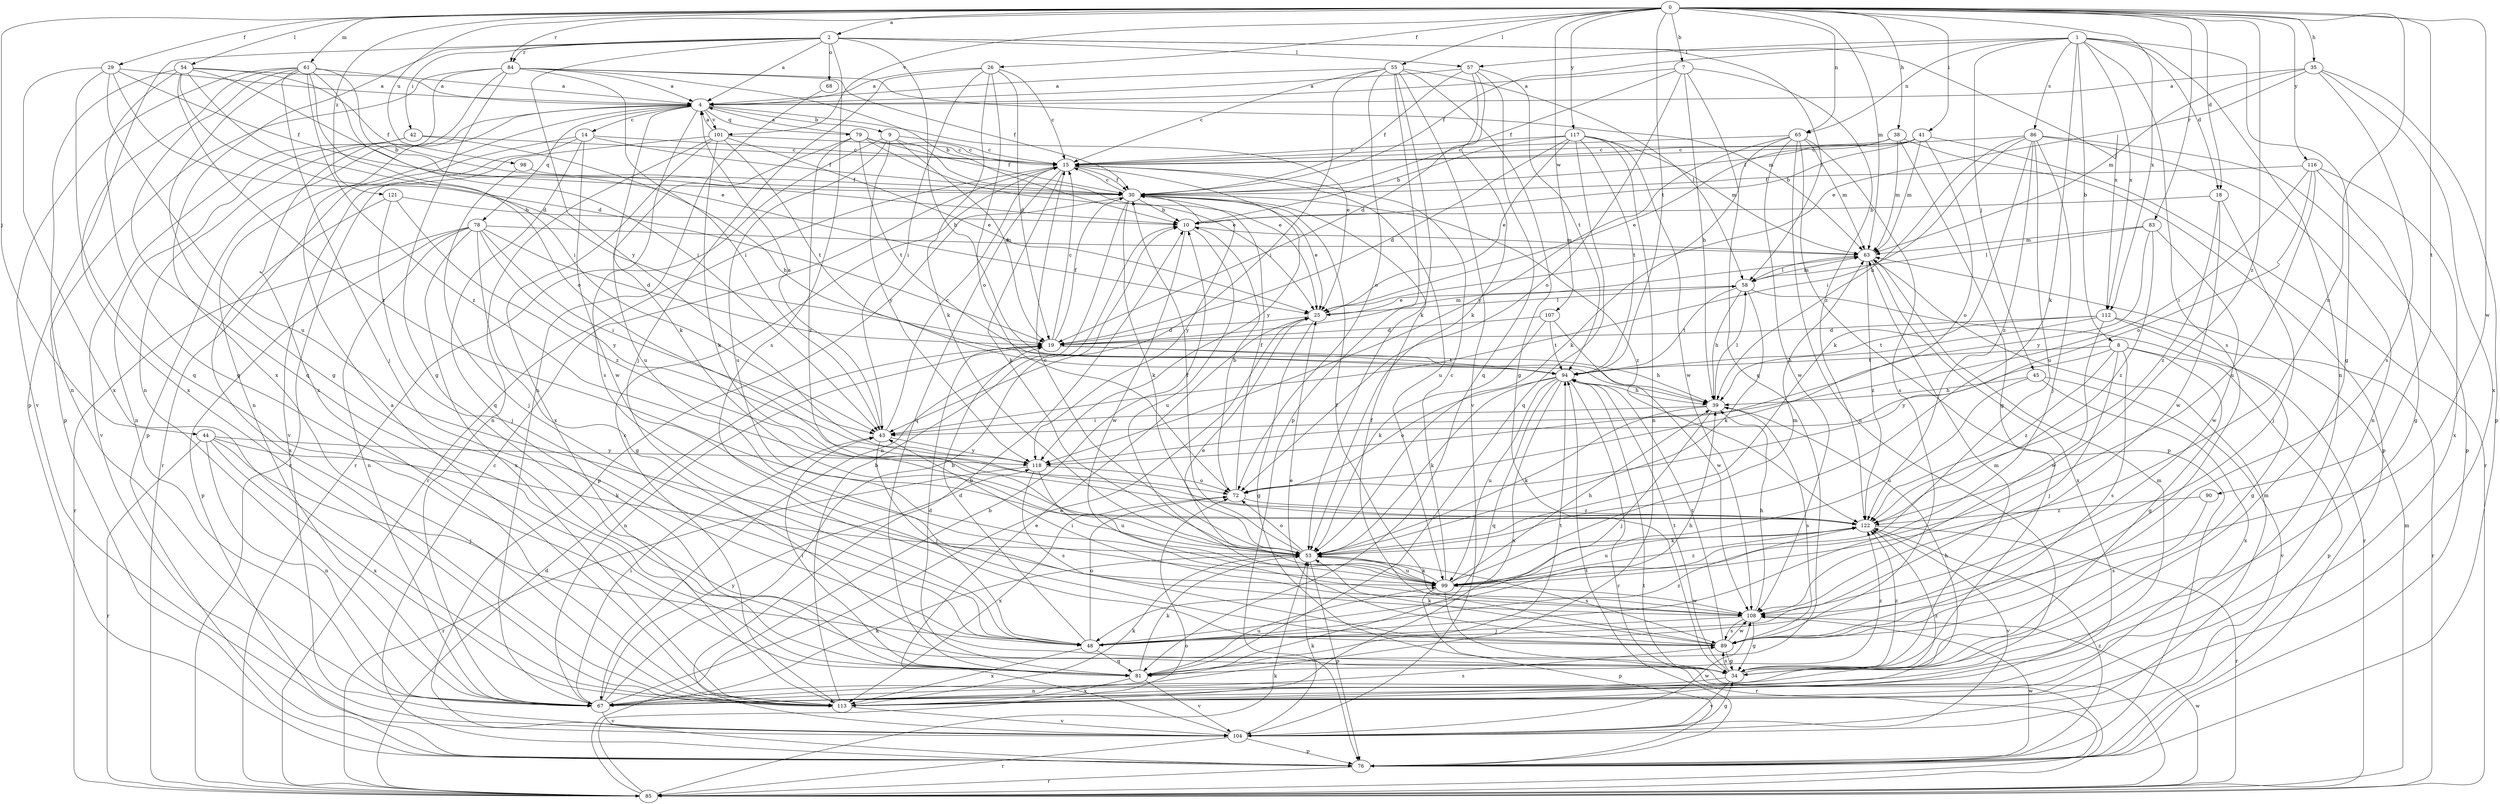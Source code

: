 strict digraph  {
0;
1;
2;
4;
7;
8;
9;
10;
14;
15;
18;
19;
25;
26;
29;
30;
34;
35;
38;
39;
41;
42;
43;
44;
45;
48;
53;
54;
55;
57;
58;
61;
63;
65;
67;
68;
72;
76;
78;
79;
81;
83;
84;
85;
86;
89;
90;
94;
98;
99;
101;
104;
107;
108;
112;
113;
116;
117;
118;
121;
122;
0 -> 2  [label=a];
0 -> 7  [label=b];
0 -> 18  [label=d];
0 -> 26  [label=f];
0 -> 29  [label=f];
0 -> 35  [label=h];
0 -> 38  [label=h];
0 -> 41  [label=i];
0 -> 44  [label=j];
0 -> 54  [label=l];
0 -> 55  [label=l];
0 -> 61  [label=m];
0 -> 63  [label=m];
0 -> 65  [label=n];
0 -> 83  [label=r];
0 -> 84  [label=r];
0 -> 90  [label=t];
0 -> 94  [label=t];
0 -> 98  [label=u];
0 -> 99  [label=u];
0 -> 101  [label=v];
0 -> 107  [label=w];
0 -> 108  [label=w];
0 -> 112  [label=x];
0 -> 116  [label=y];
0 -> 117  [label=y];
0 -> 121  [label=z];
0 -> 122  [label=z];
1 -> 8  [label=b];
1 -> 18  [label=d];
1 -> 30  [label=f];
1 -> 34  [label=g];
1 -> 45  [label=j];
1 -> 53  [label=k];
1 -> 57  [label=l];
1 -> 65  [label=n];
1 -> 67  [label=n];
1 -> 86  [label=s];
1 -> 89  [label=s];
1 -> 112  [label=x];
2 -> 4  [label=a];
2 -> 39  [label=h];
2 -> 42  [label=i];
2 -> 57  [label=l];
2 -> 58  [label=l];
2 -> 68  [label=o];
2 -> 76  [label=p];
2 -> 84  [label=r];
2 -> 89  [label=s];
2 -> 112  [label=x];
2 -> 113  [label=x];
2 -> 118  [label=y];
4 -> 9  [label=b];
4 -> 14  [label=c];
4 -> 25  [label=e];
4 -> 53  [label=k];
4 -> 67  [label=n];
4 -> 76  [label=p];
4 -> 78  [label=q];
4 -> 79  [label=q];
4 -> 89  [label=s];
4 -> 101  [label=v];
7 -> 4  [label=a];
7 -> 30  [label=f];
7 -> 39  [label=h];
7 -> 72  [label=o];
7 -> 81  [label=q];
7 -> 122  [label=z];
8 -> 34  [label=g];
8 -> 48  [label=j];
8 -> 76  [label=p];
8 -> 89  [label=s];
8 -> 94  [label=t];
8 -> 118  [label=y];
8 -> 122  [label=z];
9 -> 15  [label=c];
9 -> 19  [label=d];
9 -> 25  [label=e];
9 -> 85  [label=r];
9 -> 99  [label=u];
9 -> 118  [label=y];
10 -> 63  [label=m];
10 -> 99  [label=u];
10 -> 108  [label=w];
14 -> 15  [label=c];
14 -> 30  [label=f];
14 -> 81  [label=q];
14 -> 85  [label=r];
14 -> 104  [label=v];
14 -> 108  [label=w];
15 -> 30  [label=f];
15 -> 53  [label=k];
15 -> 81  [label=q];
15 -> 85  [label=r];
15 -> 99  [label=u];
15 -> 118  [label=y];
18 -> 10  [label=b];
18 -> 48  [label=j];
18 -> 108  [label=w];
18 -> 122  [label=z];
19 -> 15  [label=c];
19 -> 30  [label=f];
19 -> 39  [label=h];
19 -> 63  [label=m];
19 -> 67  [label=n];
19 -> 94  [label=t];
25 -> 19  [label=d];
25 -> 34  [label=g];
25 -> 58  [label=l];
26 -> 4  [label=a];
26 -> 15  [label=c];
26 -> 19  [label=d];
26 -> 43  [label=i];
26 -> 48  [label=j];
26 -> 53  [label=k];
26 -> 72  [label=o];
29 -> 4  [label=a];
29 -> 19  [label=d];
29 -> 30  [label=f];
29 -> 81  [label=q];
29 -> 99  [label=u];
29 -> 113  [label=x];
30 -> 10  [label=b];
30 -> 15  [label=c];
30 -> 25  [label=e];
30 -> 53  [label=k];
30 -> 67  [label=n];
30 -> 76  [label=p];
30 -> 118  [label=y];
30 -> 122  [label=z];
34 -> 63  [label=m];
34 -> 67  [label=n];
34 -> 89  [label=s];
34 -> 94  [label=t];
34 -> 104  [label=v];
34 -> 122  [label=z];
35 -> 4  [label=a];
35 -> 25  [label=e];
35 -> 63  [label=m];
35 -> 76  [label=p];
35 -> 89  [label=s];
35 -> 113  [label=x];
38 -> 15  [label=c];
38 -> 25  [label=e];
38 -> 34  [label=g];
38 -> 63  [label=m];
38 -> 76  [label=p];
39 -> 43  [label=i];
39 -> 48  [label=j];
39 -> 53  [label=k];
39 -> 58  [label=l];
39 -> 89  [label=s];
41 -> 10  [label=b];
41 -> 15  [label=c];
41 -> 30  [label=f];
41 -> 63  [label=m];
41 -> 72  [label=o];
41 -> 85  [label=r];
42 -> 15  [label=c];
42 -> 39  [label=h];
42 -> 67  [label=n];
42 -> 104  [label=v];
43 -> 4  [label=a];
43 -> 15  [label=c];
43 -> 48  [label=j];
43 -> 118  [label=y];
44 -> 48  [label=j];
44 -> 53  [label=k];
44 -> 67  [label=n];
44 -> 85  [label=r];
44 -> 113  [label=x];
44 -> 118  [label=y];
45 -> 39  [label=h];
45 -> 99  [label=u];
45 -> 104  [label=v];
45 -> 113  [label=x];
48 -> 19  [label=d];
48 -> 39  [label=h];
48 -> 72  [label=o];
48 -> 81  [label=q];
48 -> 113  [label=x];
48 -> 122  [label=z];
53 -> 15  [label=c];
53 -> 30  [label=f];
53 -> 72  [label=o];
53 -> 76  [label=p];
53 -> 89  [label=s];
53 -> 99  [label=u];
54 -> 4  [label=a];
54 -> 19  [label=d];
54 -> 25  [label=e];
54 -> 30  [label=f];
54 -> 43  [label=i];
54 -> 67  [label=n];
54 -> 81  [label=q];
54 -> 122  [label=z];
55 -> 4  [label=a];
55 -> 15  [label=c];
55 -> 34  [label=g];
55 -> 43  [label=i];
55 -> 53  [label=k];
55 -> 58  [label=l];
55 -> 72  [label=o];
55 -> 76  [label=p];
55 -> 104  [label=v];
57 -> 4  [label=a];
57 -> 19  [label=d];
57 -> 30  [label=f];
57 -> 53  [label=k];
57 -> 81  [label=q];
57 -> 94  [label=t];
58 -> 25  [label=e];
58 -> 39  [label=h];
58 -> 53  [label=k];
58 -> 63  [label=m];
58 -> 85  [label=r];
58 -> 94  [label=t];
61 -> 4  [label=a];
61 -> 10  [label=b];
61 -> 34  [label=g];
61 -> 43  [label=i];
61 -> 48  [label=j];
61 -> 72  [label=o];
61 -> 81  [label=q];
61 -> 104  [label=v];
61 -> 113  [label=x];
61 -> 122  [label=z];
63 -> 58  [label=l];
63 -> 113  [label=x];
63 -> 122  [label=z];
65 -> 15  [label=c];
65 -> 53  [label=k];
65 -> 63  [label=m];
65 -> 67  [label=n];
65 -> 76  [label=p];
65 -> 89  [label=s];
65 -> 108  [label=w];
65 -> 118  [label=y];
67 -> 10  [label=b];
67 -> 25  [label=e];
67 -> 43  [label=i];
67 -> 53  [label=k];
67 -> 63  [label=m];
67 -> 89  [label=s];
67 -> 104  [label=v];
67 -> 118  [label=y];
68 -> 67  [label=n];
72 -> 10  [label=b];
72 -> 30  [label=f];
72 -> 113  [label=x];
72 -> 122  [label=z];
76 -> 15  [label=c];
76 -> 85  [label=r];
76 -> 94  [label=t];
76 -> 108  [label=w];
76 -> 122  [label=z];
78 -> 19  [label=d];
78 -> 34  [label=g];
78 -> 43  [label=i];
78 -> 63  [label=m];
78 -> 67  [label=n];
78 -> 76  [label=p];
78 -> 85  [label=r];
78 -> 113  [label=x];
78 -> 118  [label=y];
79 -> 4  [label=a];
79 -> 15  [label=c];
79 -> 25  [label=e];
79 -> 30  [label=f];
79 -> 94  [label=t];
79 -> 99  [label=u];
79 -> 122  [label=z];
81 -> 19  [label=d];
81 -> 43  [label=i];
81 -> 53  [label=k];
81 -> 94  [label=t];
81 -> 99  [label=u];
81 -> 104  [label=v];
81 -> 113  [label=x];
81 -> 122  [label=z];
83 -> 58  [label=l];
83 -> 63  [label=m];
83 -> 108  [label=w];
83 -> 118  [label=y];
83 -> 122  [label=z];
84 -> 4  [label=a];
84 -> 10  [label=b];
84 -> 30  [label=f];
84 -> 34  [label=g];
84 -> 43  [label=i];
84 -> 63  [label=m];
84 -> 67  [label=n];
84 -> 76  [label=p];
84 -> 113  [label=x];
85 -> 10  [label=b];
85 -> 19  [label=d];
85 -> 53  [label=k];
85 -> 63  [label=m];
85 -> 72  [label=o];
85 -> 94  [label=t];
85 -> 108  [label=w];
86 -> 15  [label=c];
86 -> 39  [label=h];
86 -> 43  [label=i];
86 -> 48  [label=j];
86 -> 53  [label=k];
86 -> 67  [label=n];
86 -> 76  [label=p];
86 -> 99  [label=u];
86 -> 122  [label=z];
89 -> 25  [label=e];
89 -> 30  [label=f];
89 -> 34  [label=g];
89 -> 53  [label=k];
89 -> 94  [label=t];
89 -> 108  [label=w];
90 -> 89  [label=s];
90 -> 122  [label=z];
94 -> 39  [label=h];
94 -> 53  [label=k];
94 -> 72  [label=o];
94 -> 81  [label=q];
94 -> 85  [label=r];
94 -> 99  [label=u];
94 -> 113  [label=x];
98 -> 30  [label=f];
98 -> 48  [label=j];
99 -> 15  [label=c];
99 -> 25  [label=e];
99 -> 39  [label=h];
99 -> 53  [label=k];
99 -> 63  [label=m];
99 -> 76  [label=p];
99 -> 85  [label=r];
99 -> 108  [label=w];
99 -> 122  [label=z];
101 -> 4  [label=a];
101 -> 15  [label=c];
101 -> 25  [label=e];
101 -> 53  [label=k];
101 -> 67  [label=n];
101 -> 85  [label=r];
101 -> 94  [label=t];
101 -> 113  [label=x];
104 -> 10  [label=b];
104 -> 25  [label=e];
104 -> 34  [label=g];
104 -> 53  [label=k];
104 -> 63  [label=m];
104 -> 76  [label=p];
104 -> 85  [label=r];
104 -> 108  [label=w];
107 -> 19  [label=d];
107 -> 53  [label=k];
107 -> 94  [label=t];
107 -> 108  [label=w];
108 -> 30  [label=f];
108 -> 34  [label=g];
108 -> 39  [label=h];
108 -> 43  [label=i];
108 -> 48  [label=j];
108 -> 89  [label=s];
112 -> 19  [label=d];
112 -> 34  [label=g];
112 -> 39  [label=h];
112 -> 85  [label=r];
112 -> 94  [label=t];
112 -> 108  [label=w];
113 -> 4  [label=a];
113 -> 10  [label=b];
113 -> 15  [label=c];
113 -> 39  [label=h];
113 -> 53  [label=k];
113 -> 104  [label=v];
113 -> 122  [label=z];
116 -> 30  [label=f];
116 -> 34  [label=g];
116 -> 43  [label=i];
116 -> 72  [label=o];
116 -> 99  [label=u];
116 -> 113  [label=x];
117 -> 10  [label=b];
117 -> 15  [label=c];
117 -> 19  [label=d];
117 -> 25  [label=e];
117 -> 63  [label=m];
117 -> 67  [label=n];
117 -> 81  [label=q];
117 -> 94  [label=t];
117 -> 108  [label=w];
118 -> 72  [label=o];
118 -> 85  [label=r];
118 -> 89  [label=s];
118 -> 99  [label=u];
121 -> 10  [label=b];
121 -> 48  [label=j];
121 -> 113  [label=x];
121 -> 122  [label=z];
122 -> 53  [label=k];
122 -> 85  [label=r];
122 -> 99  [label=u];
122 -> 104  [label=v];
}
